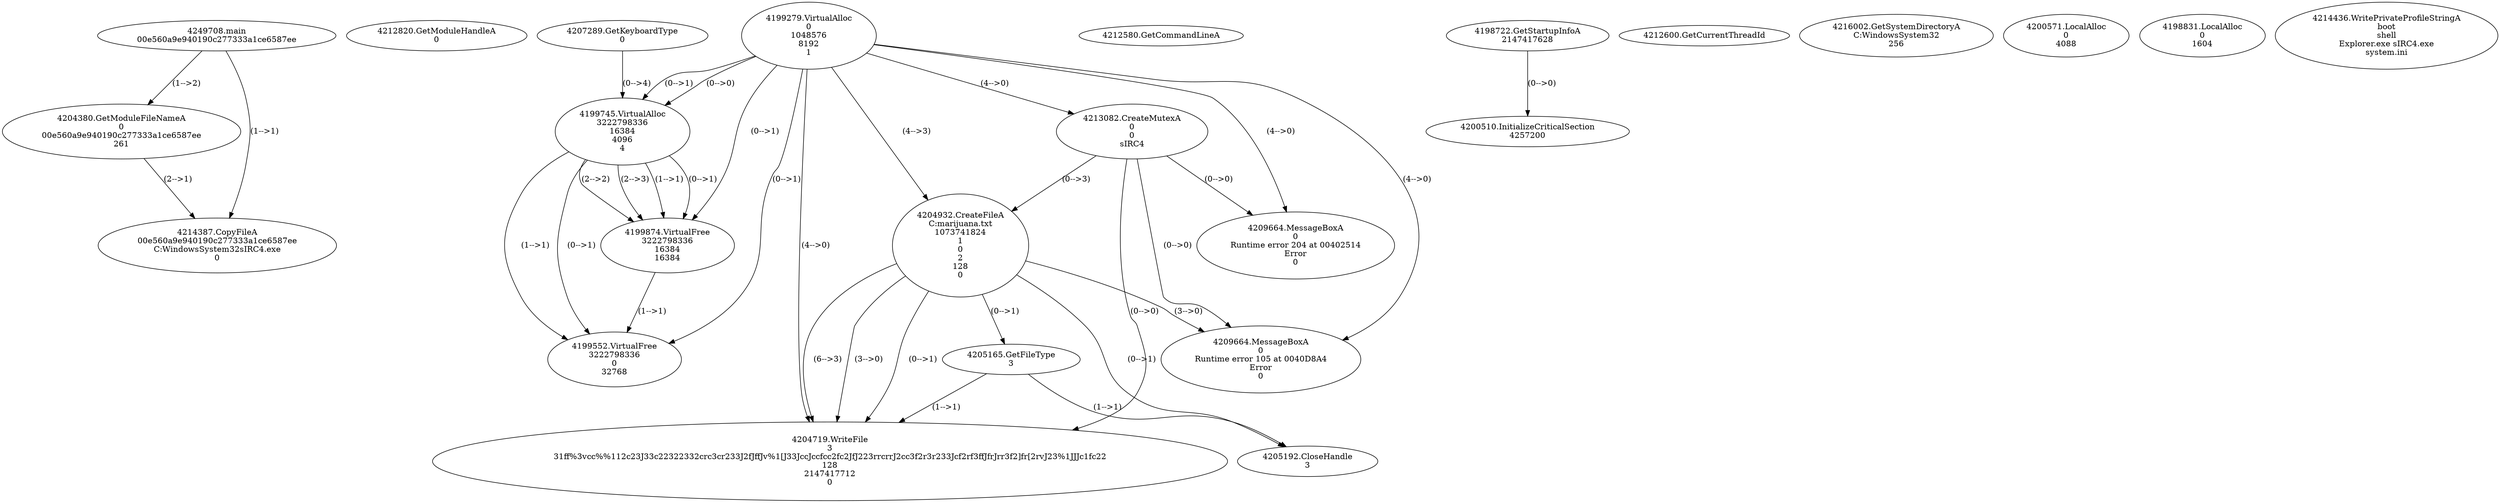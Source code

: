 // Global SCDG with merge call
digraph {
	0 [label="4249708.main
00e560a9e940190c277333a1ce6587ee"]
	1 [label="4212820.GetModuleHandleA
0"]
	2 [label="4207289.GetKeyboardType
0"]
	3 [label="4212580.GetCommandLineA
"]
	4 [label="4198722.GetStartupInfoA
2147417628"]
	5 [label="4212600.GetCurrentThreadId
"]
	6 [label="4216002.GetSystemDirectoryA
C:\Windows\System32
256"]
	7 [label="4200510.InitializeCriticalSection
4257200"]
	4 -> 7 [label="(0-->0)"]
	8 [label="4200571.LocalAlloc
0
4088"]
	9 [label="4199279.VirtualAlloc
0
1048576
8192
1"]
	10 [label="4198831.LocalAlloc
0
1604"]
	11 [label="4199745.VirtualAlloc
3222798336
16384
4096
4"]
	9 -> 11 [label="(0-->1)"]
	2 -> 11 [label="(0-->4)"]
	9 -> 11 [label="(0-->0)"]
	12 [label="4204380.GetModuleFileNameA
0
00e560a9e940190c277333a1ce6587ee
261"]
	0 -> 12 [label="(1-->2)"]
	13 [label="4214387.CopyFileA
00e560a9e940190c277333a1ce6587ee
C:\Windows\System32\sIRC4.exe
0"]
	0 -> 13 [label="(1-->1)"]
	12 -> 13 [label="(2-->1)"]
	14 [label="4213082.CreateMutexA
0
0
sIRC4"]
	9 -> 14 [label="(4-->0)"]
	15 [label="4199874.VirtualFree
3222798336
16384
16384"]
	9 -> 15 [label="(0-->1)"]
	11 -> 15 [label="(1-->1)"]
	11 -> 15 [label="(0-->1)"]
	11 -> 15 [label="(2-->2)"]
	11 -> 15 [label="(2-->3)"]
	16 [label="4199552.VirtualFree
3222798336
0
32768"]
	9 -> 16 [label="(0-->1)"]
	11 -> 16 [label="(1-->1)"]
	11 -> 16 [label="(0-->1)"]
	15 -> 16 [label="(1-->1)"]
	17 [label="4204932.CreateFileA
C:\marijuana.txt
1073741824
1
0
2
128
0"]
	9 -> 17 [label="(4-->3)"]
	14 -> 17 [label="(0-->3)"]
	18 [label="4205165.GetFileType
3"]
	17 -> 18 [label="(0-->1)"]
	19 [label="4204719.WriteFile
3
31ff%3vcc%%112c23J33c22322332crc3cr233J2fJffJv%1[J33JccJccfcc2fc2JfJ223rrcrrJ2cc3f2r3r233Jcf2rf3ffJfrJrr3f2]fr[2rvJ23%1JJJc1fc22
128
2147417712
0"]
	17 -> 19 [label="(0-->1)"]
	18 -> 19 [label="(1-->1)"]
	17 -> 19 [label="(6-->3)"]
	9 -> 19 [label="(4-->0)"]
	14 -> 19 [label="(0-->0)"]
	17 -> 19 [label="(3-->0)"]
	20 [label="4209664.MessageBoxA
0
Runtime error 204 at 00402514
Error
0"]
	9 -> 20 [label="(4-->0)"]
	14 -> 20 [label="(0-->0)"]
	21 [label="4214436.WritePrivateProfileStringA
boot
shell
Explorer.exe sIRC4.exe
system.ini"]
	22 [label="4205192.CloseHandle
3"]
	17 -> 22 [label="(0-->1)"]
	18 -> 22 [label="(1-->1)"]
	23 [label="4209664.MessageBoxA
0
Runtime error 105 at 0040D8A4
Error
0"]
	9 -> 23 [label="(4-->0)"]
	14 -> 23 [label="(0-->0)"]
	17 -> 23 [label="(3-->0)"]
}
